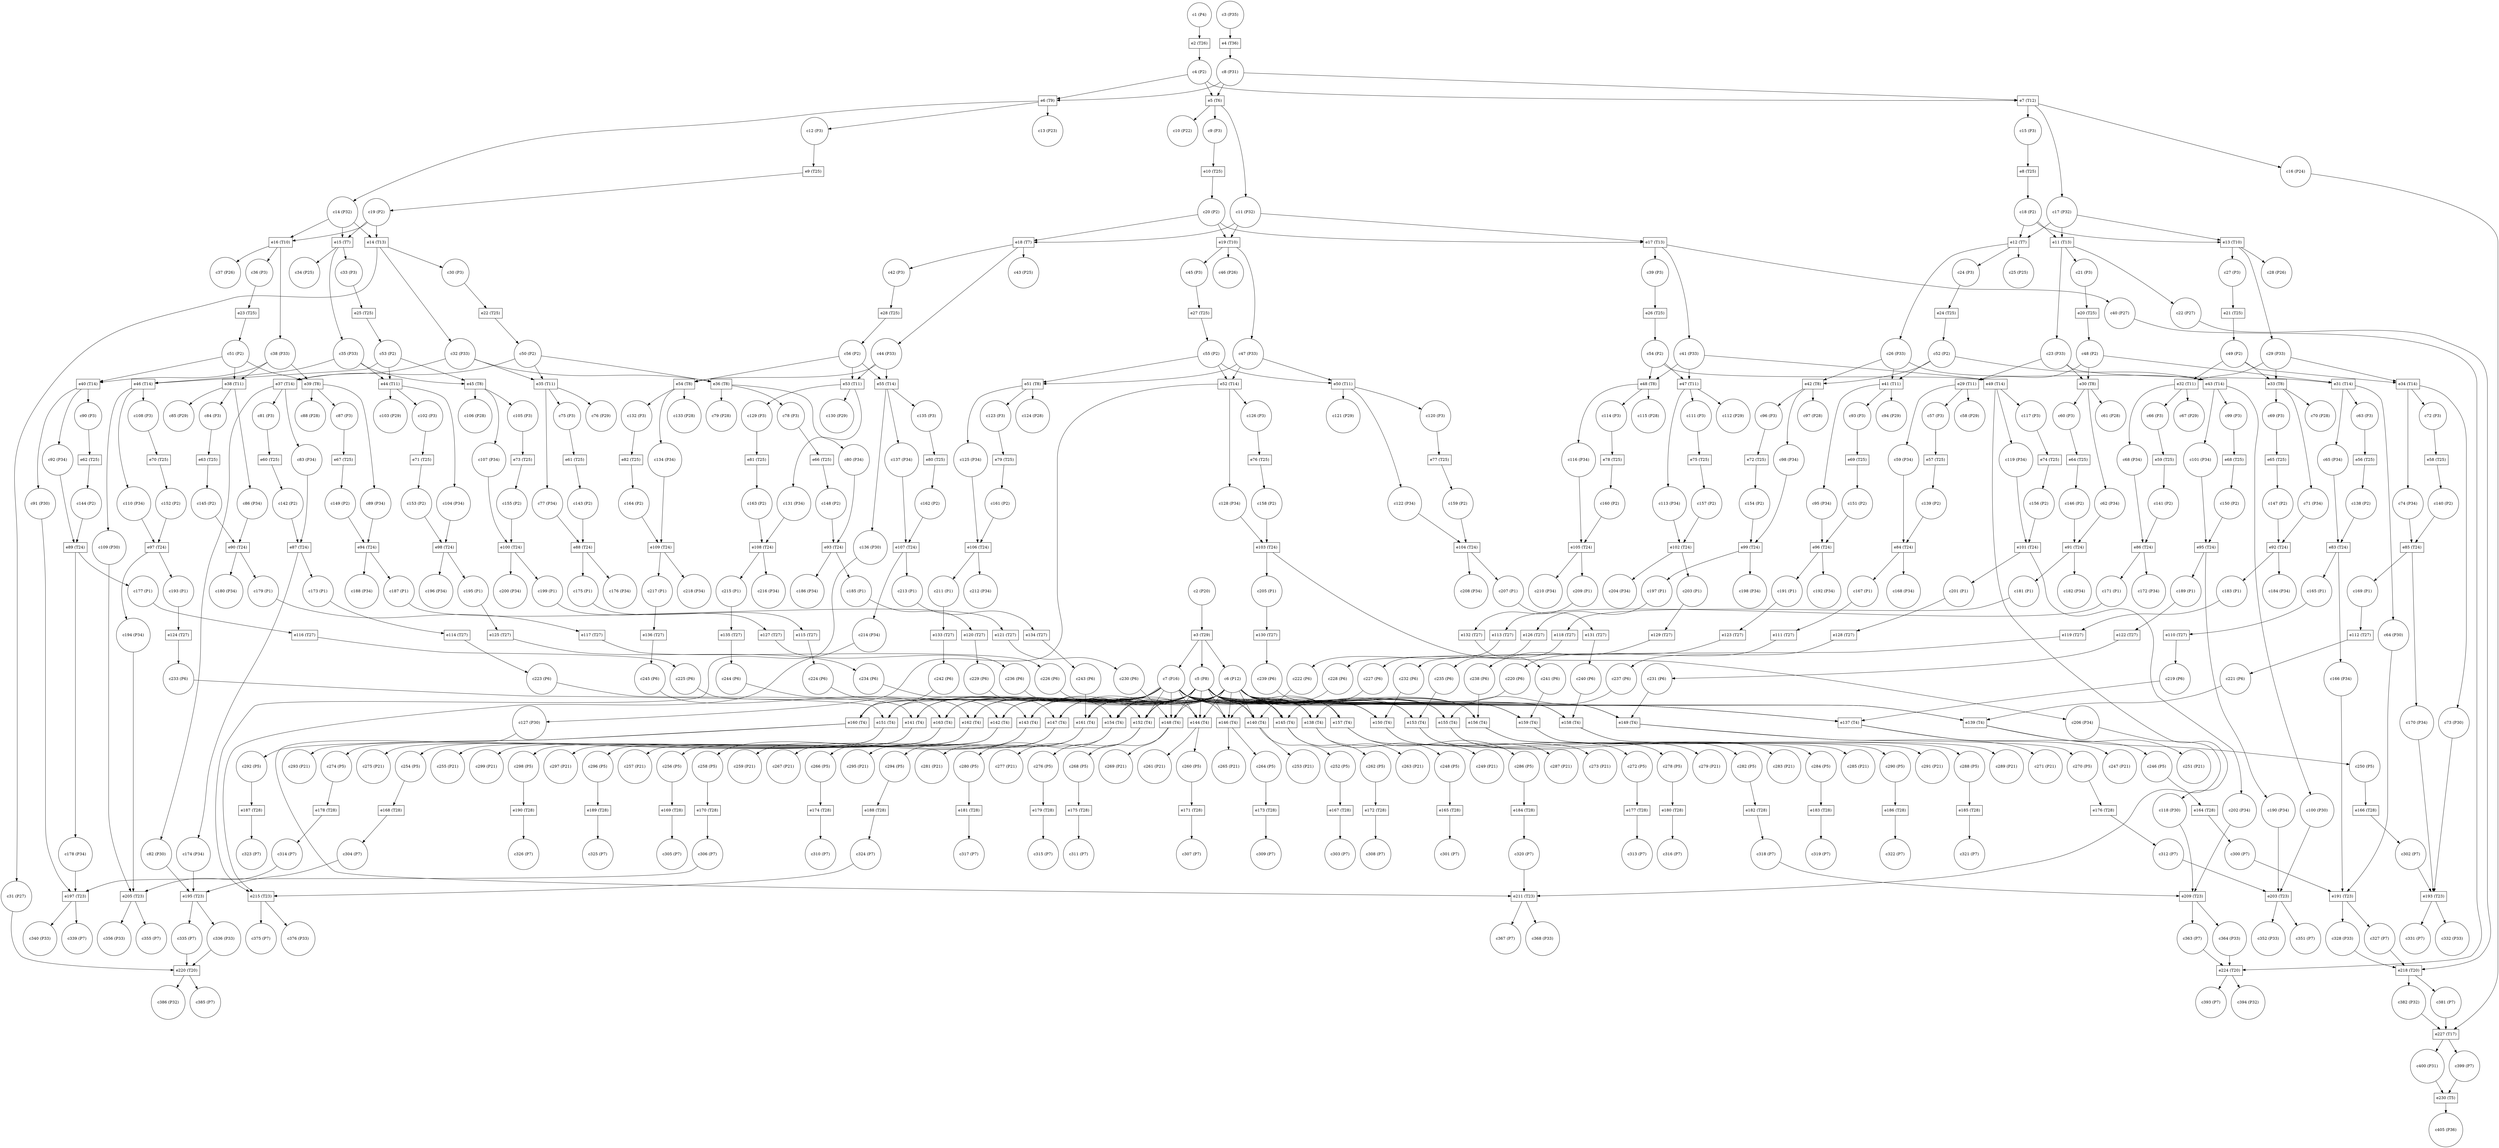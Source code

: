digraph PetriNet {
// Places
p394 [shape=circle label="c394 (P32)"];
p177 [shape=circle label="c177 (P1)"];
p160 [shape=circle label="c160 (P2)"];
p267 [shape=circle label="c267 (P21)"];
p134 [shape=circle label="c134 (P34)"];
p252 [shape=circle label="c252 (P5)"];
p288 [shape=circle label="c288 (P5)"];
p187 [shape=circle label="c187 (P1)"];
p231 [shape=circle label="c231 (P6)"];
p290 [shape=circle label="c290 (P5)"];
p96 [shape=circle label="c96 (P3)"];
p84 [shape=circle label="c84 (P3)"];
p56 [shape=circle label="c56 (P2)"];
p242 [shape=circle label="c242 (P6)"];
p385 [shape=circle label="c385 (P7)"];
p226 [shape=circle label="c226 (P6)"];
p363 [shape=circle label="c363 (P7)"];
p243 [shape=circle label="c243 (P6)"];
p59 [shape=circle label="c59 (P34)"];
p212 [shape=circle label="c212 (P34)"];
p259 [shape=circle label="c259 (P21)"];
p152 [shape=circle label="c152 (P2)"];
p128 [shape=circle label="c128 (P34)"];
p221 [shape=circle label="c221 (P6)"];
p139 [shape=circle label="c139 (P2)"];
p241 [shape=circle label="c241 (P6)"];
p75 [shape=circle label="c75 (P3)"];
p208 [shape=circle label="c208 (P34)"];
p351 [shape=circle label="c351 (P7)"];
p41 [shape=circle label="c41 (P33)"];
p318 [shape=circle label="c318 (P7)"];
p71 [shape=circle label="c71 (P34)"];
p77 [shape=circle label="c77 (P34)"];
p125 [shape=circle label="c125 (P34)"];
p253 [shape=circle label="c253 (P21)"];
p323 [shape=circle label="c323 (P7)"];
p100 [shape=circle label="c100 (P30)"];
p123 [shape=circle label="c123 (P3)"];
p40 [shape=circle label="c40 (P27)"];
p121 [shape=circle label="c121 (P29)"];
p45 [shape=circle label="c45 (P3)"];
p263 [shape=circle label="c263 (P21)"];
p138 [shape=circle label="c138 (P2)"];
p198 [shape=circle label="c198 (P34)"];
p162 [shape=circle label="c162 (P2)"];
p183 [shape=circle label="c183 (P1)"];
p222 [shape=circle label="c222 (P6)"];
p114 [shape=circle label="c114 (P3)"];
p317 [shape=circle label="c317 (P7)"];
p3 [shape=circle label="c3 (P35)"];
p364 [shape=circle label="c364 (P33)"];
p178 [shape=circle label="c178 (P34)"];
p327 [shape=circle label="c327 (P7)"];
p164 [shape=circle label="c164 (P2)"];
p332 [shape=circle label="c332 (P33)"];
p170 [shape=circle label="c170 (P34)"];
p321 [shape=circle label="c321 (P7)"];
p195 [shape=circle label="c195 (P1)"];
p204 [shape=circle label="c204 (P34)"];
p83 [shape=circle label="c83 (P34)"];
p12 [shape=circle label="c12 (P3)"];
p106 [shape=circle label="c106 (P28)"];
p224 [shape=circle label="c224 (P6)"];
p111 [shape=circle label="c111 (P3)"];
p81 [shape=circle label="c81 (P3)"];
p223 [shape=circle label="c223 (P6)"];
p168 [shape=circle label="c168 (P34)"];
p61 [shape=circle label="c61 (P28)"];
p51 [shape=circle label="c51 (P2)"];
p124 [shape=circle label="c124 (P28)"];
p282 [shape=circle label="c282 (P5)"];
p58 [shape=circle label="c58 (P29)"];
p261 [shape=circle label="c261 (P21)"];
p65 [shape=circle label="c65 (P34)"];
p249 [shape=circle label="c249 (P21)"];
p1 [shape=circle label="c1 (P4)"];
p33 [shape=circle label="c33 (P3)"];
p180 [shape=circle label="c180 (P34)"];
p130 [shape=circle label="c130 (P29)"];
p15 [shape=circle label="c15 (P3)"];
p312 [shape=circle label="c312 (P7)"];
p309 [shape=circle label="c309 (P7)"];
p280 [shape=circle label="c280 (P5)"];
p115 [shape=circle label="c115 (P28)"];
p286 [shape=circle label="c286 (P5)"];
p62 [shape=circle label="c62 (P34)"];
p169 [shape=circle label="c169 (P1)"];
p104 [shape=circle label="c104 (P34)"];
p79 [shape=circle label="c79 (P28)"];
p80 [shape=circle label="c80 (P34)"];
p172 [shape=circle label="c172 (P34)"];
p287 [shape=circle label="c287 (P21)"];
p153 [shape=circle label="c153 (P2)"];
p220 [shape=circle label="c220 (P6)"];
p46 [shape=circle label="c46 (P26)"];
p203 [shape=circle label="c203 (P1)"];
p250 [shape=circle label="c250 (P5)"];
p258 [shape=circle label="c258 (P5)"];
p233 [shape=circle label="c233 (P6)"];
p228 [shape=circle label="c228 (P6)"];
p297 [shape=circle label="c297 (P21)"];
p266 [shape=circle label="c266 (P5)"];
p140 [shape=circle label="c140 (P2)"];
p88 [shape=circle label="c88 (P28)"];
p356 [shape=circle label="c356 (P33)"];
p276 [shape=circle label="c276 (P5)"];
p188 [shape=circle label="c188 (P34)"];
p36 [shape=circle label="c36 (P3)"];
p272 [shape=circle label="c272 (P5)"];
p132 [shape=circle label="c132 (P3)"];
p171 [shape=circle label="c171 (P1)"];
p181 [shape=circle label="c181 (P1)"];
p39 [shape=circle label="c39 (P3)"];
p11 [shape=circle label="c11 (P32)"];
p4 [shape=circle label="c4 (P2)"];
p37 [shape=circle label="c37 (P26)"];
p16 [shape=circle label="c16 (P24)"];
p136 [shape=circle label="c136 (P30)"];
p102 [shape=circle label="c102 (P3)"];
p173 [shape=circle label="c173 (P1)"];
p57 [shape=circle label="c57 (P3)"];
p47 [shape=circle label="c47 (P33)"];
p85 [shape=circle label="c85 (P29)"];
p175 [shape=circle label="c175 (P1)"];
p368 [shape=circle label="c368 (P33)"];
p273 [shape=circle label="c273 (P21)"];
p202 [shape=circle label="c202 (P34)"];
p53 [shape=circle label="c53 (P2)"];
p339 [shape=circle label="c339 (P7)"];
p336 [shape=circle label="c336 (P33)"];
p303 [shape=circle label="c303 (P7)"];
p99 [shape=circle label="c99 (P3)"];
p43 [shape=circle label="c43 (P25)"];
p167 [shape=circle label="c167 (P1)"];
p340 [shape=circle label="c340 (P33)"];
p94 [shape=circle label="c94 (P29)"];
p376 [shape=circle label="c376 (P33)"];
p116 [shape=circle label="c116 (P34)"];
p245 [shape=circle label="c245 (P6)"];
p155 [shape=circle label="c155 (P2)"];
p6 [shape=circle label="c6 (P12)"];
p179 [shape=circle label="c179 (P1)"];
p9 [shape=circle label="c9 (P3)"];
p207 [shape=circle label="c207 (P1)"];
p78 [shape=circle label="c78 (P3)"];
p240 [shape=circle label="c240 (P6)"];
p29 [shape=circle label="c29 (P33)"];
p217 [shape=circle label="c217 (P1)"];
p306 [shape=circle label="c306 (P7)"];
p244 [shape=circle label="c244 (P6)"];
p74 [shape=circle label="c74 (P34)"];
p326 [shape=circle label="c326 (P7)"];
p161 [shape=circle label="c161 (P2)"];
p232 [shape=circle label="c232 (P6)"];
p234 [shape=circle label="c234 (P6)"];
p26 [shape=circle label="c26 (P33)"];
p145 [shape=circle label="c145 (P2)"];
p64 [shape=circle label="c64 (P30)"];
p24 [shape=circle label="c24 (P3)"];
p21 [shape=circle label="c21 (P3)"];
p30 [shape=circle label="c30 (P3)"];
p184 [shape=circle label="c184 (P34)"];
p308 [shape=circle label="c308 (P7)"];
p87 [shape=circle label="c87 (P3)"];
p205 [shape=circle label="c205 (P1)"];
p150 [shape=circle label="c150 (P2)"];
p28 [shape=circle label="c28 (P26)"];
p69 [shape=circle label="c69 (P3)"];
p292 [shape=circle label="c292 (P5)"];
p355 [shape=circle label="c355 (P7)"];
p108 [shape=circle label="c108 (P3)"];
p157 [shape=circle label="c157 (P2)"];
p251 [shape=circle label="c251 (P21)"];
p254 [shape=circle label="c254 (P5)"];
p7 [shape=circle label="c7 (P16)"];
p163 [shape=circle label="c163 (P2)"];
p143 [shape=circle label="c143 (P2)"];
p255 [shape=circle label="c255 (P21)"];
p151 [shape=circle label="c151 (P2)"];
p405 [shape=circle label="c405 (P36)"];
p182 [shape=circle label="c182 (P34)"];
p109 [shape=circle label="c109 (P30)"];
p191 [shape=circle label="c191 (P1)"];
p44 [shape=circle label="c44 (P33)"];
p210 [shape=circle label="c210 (P34)"];
p256 [shape=circle label="c256 (P5)"];
p133 [shape=circle label="c133 (P28)"];
p201 [shape=circle label="c201 (P1)"];
p8 [shape=circle label="c8 (P31)"];
p305 [shape=circle label="c305 (P7)"];
p90 [shape=circle label="c90 (P3)"];
p268 [shape=circle label="c268 (P5)"];
p72 [shape=circle label="c72 (P3)"];
p17 [shape=circle label="c17 (P32)"];
p112 [shape=circle label="c112 (P29)"];
p262 [shape=circle label="c262 (P5)"];
p271 [shape=circle label="c271 (P21)"];
p352 [shape=circle label="c352 (P33)"];
p264 [shape=circle label="c264 (P5)"];
p185 [shape=circle label="c185 (P1)"];
p229 [shape=circle label="c229 (P6)"];
p257 [shape=circle label="c257 (P21)"];
p118 [shape=circle label="c118 (P30)"];
p295 [shape=circle label="c295 (P21)"];
p105 [shape=circle label="c105 (P3)"];
p166 [shape=circle label="c166 (P34)"];
p283 [shape=circle label="c283 (P21)"];
p213 [shape=circle label="c213 (P1)"];
p19 [shape=circle label="c19 (P2)"];
p137 [shape=circle label="c137 (P34)"];
p236 [shape=circle label="c236 (P6)"];
p239 [shape=circle label="c239 (P6)"];
p200 [shape=circle label="c200 (P34)"];
p300 [shape=circle label="c300 (P7)"];
p260 [shape=circle label="c260 (P5)"];
p34 [shape=circle label="c34 (P25)"];
p32 [shape=circle label="c32 (P33)"];
p70 [shape=circle label="c70 (P28)"];
p14 [shape=circle label="c14 (P32)"];
p141 [shape=circle label="c141 (P2)"];
p25 [shape=circle label="c25 (P25)"];
p238 [shape=circle label="c238 (P6)"];
p48 [shape=circle label="c48 (P2)"];
p31 [shape=circle label="c31 (P27)"];
p76 [shape=circle label="c76 (P29)"];
p299 [shape=circle label="c299 (P21)"];
p314 [shape=circle label="c314 (P7)"];
p10 [shape=circle label="c10 (P22)"];
p119 [shape=circle label="c119 (P34)"];
p279 [shape=circle label="c279 (P21)"];
p322 [shape=circle label="c322 (P7)"];
p131 [shape=circle label="c131 (P34)"];
p159 [shape=circle label="c159 (P2)"];
p148 [shape=circle label="c148 (P2)"];
p174 [shape=circle label="c174 (P34)"];
p190 [shape=circle label="c190 (P34)"];
p107 [shape=circle label="c107 (P34)"];
p284 [shape=circle label="c284 (P5)"];
p194 [shape=circle label="c194 (P34)"];
p103 [shape=circle label="c103 (P29)"];
p294 [shape=circle label="c294 (P5)"];
p289 [shape=circle label="c289 (P21)"];
p400 [shape=circle label="c400 (P31)"];
p227 [shape=circle label="c227 (P6)"];
p219 [shape=circle label="c219 (P6)"];
p110 [shape=circle label="c110 (P34)"];
p277 [shape=circle label="c277 (P21)"];
p298 [shape=circle label="c298 (P5)"];
p126 [shape=circle label="c126 (P3)"];
p319 [shape=circle label="c319 (P7)"];
p49 [shape=circle label="c49 (P2)"];
p86 [shape=circle label="c86 (P34)"];
p89 [shape=circle label="c89 (P34)"];
p147 [shape=circle label="c147 (P2)"];
p247 [shape=circle label="c247 (P21)"];
p331 [shape=circle label="c331 (P7)"];
p156 [shape=circle label="c156 (P2)"];
p144 [shape=circle label="c144 (P2)"];
p63 [shape=circle label="c63 (P3)"];
p211 [shape=circle label="c211 (P1)"];
p325 [shape=circle label="c325 (P7)"];
p206 [shape=circle label="c206 (P34)"];
p197 [shape=circle label="c197 (P1)"];
p285 [shape=circle label="c285 (P21)"];
p199 [shape=circle label="c199 (P1)"];
p55 [shape=circle label="c55 (P2)"];
p196 [shape=circle label="c196 (P34)"];
p50 [shape=circle label="c50 (P2)"];
p381 [shape=circle label="c381 (P7)"];
p316 [shape=circle label="c316 (P7)"];
p230 [shape=circle label="c230 (P6)"];
p209 [shape=circle label="c209 (P1)"];
p189 [shape=circle label="c189 (P1)"];
p399 [shape=circle label="c399 (P7)"];
p386 [shape=circle label="c386 (P32)"];
p35 [shape=circle label="c35 (P33)"];
p375 [shape=circle label="c375 (P7)"];
p54 [shape=circle label="c54 (P2)"];
p275 [shape=circle label="c275 (P21)"];
p149 [shape=circle label="c149 (P2)"];
p269 [shape=circle label="c269 (P21)"];
p335 [shape=circle label="c335 (P7)"];
p237 [shape=circle label="c237 (P6)"];
p382 [shape=circle label="c382 (P32)"];
p117 [shape=circle label="c117 (P3)"];
p5 [shape=circle label="c5 (P8)"];
p67 [shape=circle label="c67 (P29)"];
p2 [shape=circle label="c2 (P20)"];
p310 [shape=circle label="c310 (P7)"];
p113 [shape=circle label="c113 (P34)"];
p142 [shape=circle label="c142 (P2)"];
p129 [shape=circle label="c129 (P3)"];
p135 [shape=circle label="c135 (P3)"];
p235 [shape=circle label="c235 (P6)"];
p101 [shape=circle label="c101 (P34)"];
p20 [shape=circle label="c20 (P2)"];
p296 [shape=circle label="c296 (P5)"];
p66 [shape=circle label="c66 (P3)"];
p214 [shape=circle label="c214 (P34)"];
p60 [shape=circle label="c60 (P3)"];
p311 [shape=circle label="c311 (P7)"];
p42 [shape=circle label="c42 (P3)"];
p304 [shape=circle label="c304 (P7)"];
p274 [shape=circle label="c274 (P5)"];
p216 [shape=circle label="c216 (P34)"];
p278 [shape=circle label="c278 (P5)"];
p270 [shape=circle label="c270 (P5)"];
p68 [shape=circle label="c68 (P34)"];
p52 [shape=circle label="c52 (P2)"];
p246 [shape=circle label="c246 (P5)"];
p215 [shape=circle label="c215 (P1)"];
p193 [shape=circle label="c193 (P1)"];
p301 [shape=circle label="c301 (P7)"];
p95 [shape=circle label="c95 (P34)"];
p146 [shape=circle label="c146 (P2)"];
p218 [shape=circle label="c218 (P34)"];
p324 [shape=circle label="c324 (P7)"];
p291 [shape=circle label="c291 (P21)"];
p225 [shape=circle label="c225 (P6)"];
p93 [shape=circle label="c93 (P3)"];
p13 [shape=circle label="c13 (P23)"];
p313 [shape=circle label="c313 (P7)"];
p320 [shape=circle label="c320 (P7)"];
p186 [shape=circle label="c186 (P34)"];
p22 [shape=circle label="c22 (P27)"];
p122 [shape=circle label="c122 (P34)"];
p176 [shape=circle label="c176 (P34)"];
p165 [shape=circle label="c165 (P1)"];
p127 [shape=circle label="c127 (P30)"];
p38 [shape=circle label="c38 (P33)"];
p248 [shape=circle label="c248 (P5)"];
p307 [shape=circle label="c307 (P7)"];
p73 [shape=circle label="c73 (P30)"];
p393 [shape=circle label="c393 (P7)"];
p293 [shape=circle label="c293 (P21)"];
p302 [shape=circle label="c302 (P7)"];
p92 [shape=circle label="c92 (P34)"];
p98 [shape=circle label="c98 (P34)"];
p328 [shape=circle label="c328 (P33)"];
p281 [shape=circle label="c281 (P21)"];
p315 [shape=circle label="c315 (P7)"];
p158 [shape=circle label="c158 (P2)"];
p27 [shape=circle label="c27 (P3)"];
p18 [shape=circle label="c18 (P2)"];
p265 [shape=circle label="c265 (P21)"];
p91 [shape=circle label="c91 (P30)"];
p120 [shape=circle label="c120 (P3)"];
p192 [shape=circle label="c192 (P34)"];
p23 [shape=circle label="c23 (P33)"];
p154 [shape=circle label="c154 (P2)"];
p82 [shape=circle label="c82 (P30)"];
p97 [shape=circle label="c97 (P28)"];
p367 [shape=circle label="c367 (P7)"];
// Transitions
t9 [shape=box label="e9 (T25)"];
t2 [shape=box label="e2 (T26)"];
t120 [shape=box label="e120 (T27)"];
t80 [shape=box label="e80 (T25)"];
t53 [shape=box label="e53 (T11)"];
t135 [shape=box label="e135 (T27)"];
t102 [shape=box label="e102 (T24)"];
t209 [shape=box label="e209 (T23)"];
t147 [shape=box label="e147 (T4)"];
t143 [shape=box label="e143 (T4)"];
t73 [shape=box label="e73 (T25)"];
t122 [shape=box label="e122 (T27)"];
t38 [shape=box label="e38 (T11)"];
t67 [shape=box label="e67 (T25)"];
t161 [shape=box label="e161 (T4)"];
t179 [shape=box label="e179 (T28)"];
t16 [shape=box label="e16 (T10)"];
t11 [shape=box label="e11 (T13)"];
t28 [shape=box label="e28 (T25)"];
t22 [shape=box label="e22 (T25)"];
t91 [shape=box label="e91 (T24)"];
t142 [shape=box label="e142 (T4)"];
t203 [shape=box label="e203 (T23)"];
t103 [shape=box label="e103 (T24)"];
t141 [shape=box label="e141 (T4)"];
t191 [shape=box label="e191 (T23)"];
t5 [shape=box label="e5 (T6)"];
t100 [shape=box label="e100 (T24)"];
t230 [shape=box label="e230 (T5)"];
t218 [shape=box label="e218 (T20)"];
t105 [shape=box label="e105 (T24)"];
t25 [shape=box label="e25 (T25)"];
t24 [shape=box label="e24 (T25)"];
t87 [shape=box label="e87 (T24)"];
t168 [shape=box label="e168 (T28)"];
t148 [shape=box label="e148 (T4)"];
t106 [shape=box label="e106 (T24)"];
t205 [shape=box label="e205 (T23)"];
t162 [shape=box label="e162 (T4)"];
t123 [shape=box label="e123 (T27)"];
t78 [shape=box label="e78 (T25)"];
t72 [shape=box label="e72 (T25)"];
t95 [shape=box label="e95 (T24)"];
t155 [shape=box label="e155 (T4)"];
t118 [shape=box label="e118 (T27)"];
t174 [shape=box label="e174 (T28)"];
t3 [shape=box label="e3 (T29)"];
t83 [shape=box label="e83 (T24)"];
t119 [shape=box label="e119 (T27)"];
t181 [shape=box label="e181 (T28)"];
t79 [shape=box label="e79 (T25)"];
t70 [shape=box label="e70 (T25)"];
t20 [shape=box label="e20 (T25)"];
t101 [shape=box label="e101 (T24)"];
t74 [shape=box label="e74 (T25)"];
t23 [shape=box label="e23 (T25)"];
t84 [shape=box label="e84 (T24)"];
t215 [shape=box label="e215 (T23)"];
t171 [shape=box label="e171 (T28)"];
t4 [shape=box label="e4 (T36)"];
t220 [shape=box label="e220 (T20)"];
t117 [shape=box label="e117 (T27)"];
t77 [shape=box label="e77 (T25)"];
t49 [shape=box label="e49 (T14)"];
t54 [shape=box label="e54 (T8)"];
t44 [shape=box label="e44 (T11)"];
t33 [shape=box label="e33 (T8)"];
t81 [shape=box label="e81 (T25)"];
t10 [shape=box label="e10 (T25)"];
t227 [shape=box label="e227 (T17)"];
t134 [shape=box label="e134 (T27)"];
t166 [shape=box label="e166 (T28)"];
t153 [shape=box label="e153 (T4)"];
t197 [shape=box label="e197 (T23)"];
t19 [shape=box label="e19 (T10)"];
t110 [shape=box label="e110 (T27)"];
t76 [shape=box label="e76 (T25)"];
t63 [shape=box label="e63 (T25)"];
t158 [shape=box label="e158 (T4)"];
t98 [shape=box label="e98 (T24)"];
t170 [shape=box label="e170 (T28)"];
t164 [shape=box label="e164 (T28)"];
t61 [shape=box label="e61 (T25)"];
t47 [shape=box label="e47 (T11)"];
t62 [shape=box label="e62 (T25)"];
t115 [shape=box label="e115 (T27)"];
t50 [shape=box label="e50 (T11)"];
t185 [shape=box label="e185 (T28)"];
t65 [shape=box label="e65 (T25)"];
t39 [shape=box label="e39 (T8)"];
t159 [shape=box label="e159 (T4)"];
t145 [shape=box label="e145 (T4)"];
t71 [shape=box label="e71 (T25)"];
t127 [shape=box label="e127 (T27)"];
t40 [shape=box label="e40 (T14)"];
t55 [shape=box label="e55 (T14)"];
t42 [shape=box label="e42 (T8)"];
t165 [shape=box label="e165 (T28)"];
t177 [shape=box label="e177 (T28)"];
t126 [shape=box label="e126 (T27)"];
t178 [shape=box label="e178 (T28)"];
t125 [shape=box label="e125 (T27)"];
t131 [shape=box label="e131 (T27)"];
t29 [shape=box label="e29 (T11)"];
t114 [shape=box label="e114 (T27)"];
t188 [shape=box label="e188 (T28)"];
t163 [shape=box label="e163 (T4)"];
t180 [shape=box label="e180 (T28)"];
t41 [shape=box label="e41 (T11)"];
t97 [shape=box label="e97 (T24)"];
t89 [shape=box label="e89 (T24)"];
t130 [shape=box label="e130 (T27)"];
t150 [shape=box label="e150 (T4)"];
t108 [shape=box label="e108 (T24)"];
t18 [shape=box label="e18 (T7)"];
t156 [shape=box label="e156 (T4)"];
t37 [shape=box label="e37 (T14)"];
t21 [shape=box label="e21 (T25)"];
t85 [shape=box label="e85 (T24)"];
t129 [shape=box label="e129 (T27)"];
t43 [shape=box label="e43 (T14)"];
t6 [shape=box label="e6 (T9)"];
t146 [shape=box label="e146 (T4)"];
t60 [shape=box label="e60 (T25)"];
t26 [shape=box label="e26 (T25)"];
t137 [shape=box label="e137 (T4)"];
t172 [shape=box label="e172 (T28)"];
t45 [shape=box label="e45 (T8)"];
t27 [shape=box label="e27 (T25)"];
t167 [shape=box label="e167 (T28)"];
t93 [shape=box label="e93 (T24)"];
t152 [shape=box label="e152 (T4)"];
t173 [shape=box label="e173 (T28)"];
t32 [shape=box label="e32 (T11)"];
t30 [shape=box label="e30 (T8)"];
t8 [shape=box label="e8 (T25)"];
t88 [shape=box label="e88 (T24)"];
t133 [shape=box label="e133 (T27)"];
t190 [shape=box label="e190 (T28)"];
t17 [shape=box label="e17 (T13)"];
t136 [shape=box label="e136 (T27)"];
t51 [shape=box label="e51 (T8)"];
t52 [shape=box label="e52 (T14)"];
t46 [shape=box label="e46 (T14)"];
t112 [shape=box label="e112 (T27)"];
t111 [shape=box label="e111 (T27)"];
t189 [shape=box label="e189 (T28)"];
t224 [shape=box label="e224 (T20)"];
t116 [shape=box label="e116 (T27)"];
t75 [shape=box label="e75 (T25)"];
t90 [shape=box label="e90 (T24)"];
t13 [shape=box label="e13 (T10)"];
t56 [shape=box label="e56 (T25)"];
t124 [shape=box label="e124 (T27)"];
t12 [shape=box label="e12 (T7)"];
t138 [shape=box label="e138 (T4)"];
t182 [shape=box label="e182 (T28)"];
t48 [shape=box label="e48 (T8)"];
t149 [shape=box label="e149 (T4)"];
t109 [shape=box label="e109 (T24)"];
t113 [shape=box label="e113 (T27)"];
t187 [shape=box label="e187 (T28)"];
t195 [shape=box label="e195 (T23)"];
t139 [shape=box label="e139 (T4)"];
t68 [shape=box label="e68 (T25)"];
t107 [shape=box label="e107 (T24)"];
t96 [shape=box label="e96 (T24)"];
t157 [shape=box label="e157 (T4)"];
t14 [shape=box label="e14 (T13)"];
t57 [shape=box label="e57 (T25)"];
t154 [shape=box label="e154 (T4)"];
t69 [shape=box label="e69 (T25)"];
t151 [shape=box label="e151 (T4)"];
t169 [shape=box label="e169 (T28)"];
t31 [shape=box label="e31 (T14)"];
t7 [shape=box label="e7 (T12)"];
t144 [shape=box label="e144 (T4)"];
t35 [shape=box label="e35 (T11)"];
t82 [shape=box label="e82 (T25)"];
t66 [shape=box label="e66 (T25)"];
t86 [shape=box label="e86 (T24)"];
t92 [shape=box label="e92 (T24)"];
t59 [shape=box label="e59 (T25)"];
t186 [shape=box label="e186 (T28)"];
t128 [shape=box label="e128 (T27)"];
t184 [shape=box label="e184 (T28)"];
t58 [shape=box label="e58 (T25)"];
t160 [shape=box label="e160 (T4)"];
t193 [shape=box label="e193 (T23)"];
t36 [shape=box label="e36 (T8)"];
t64 [shape=box label="e64 (T25)"];
t211 [shape=box label="e211 (T23)"];
t176 [shape=box label="e176 (T28)"];
t94 [shape=box label="e94 (T24)"];
t15 [shape=box label="e15 (T7)"];
t132 [shape=box label="e132 (T27)"];
t104 [shape=box label="e104 (T24)"];
t140 [shape=box label="e140 (T4)"];
t99 [shape=box label="e99 (T24)"];
t121 [shape=box label="e121 (T27)"];
t175 [shape=box label="e175 (T28)"];
t34 [shape=box label="e34 (T14)"];
t183 [shape=box label="e183 (T28)"];
// Edges
p177 -> t116;
p160 -> t105;
p134 -> t109;
p252 -> t167;
p288 -> t185;
p187 -> t121;
p231 -> t149;
p290 -> t186;
p96 -> t72;
p84 -> t63;
p56 -> t55;
p56 -> t53;
p56 -> t54;
p242 -> t160;
p226 -> t144;
p363 -> t224;
p243 -> t161;
p59 -> t84;
p152 -> t97;
p128 -> t103;
p221 -> t139;
p139 -> t84;
p241 -> t159;
p75 -> t61;
p41 -> t49;
p41 -> t47;
p41 -> t48;
p318 -> t209;
p71 -> t92;
p77 -> t88;
p125 -> t106;
p100 -> t203;
p123 -> t79;
p40 -> t224;
p45 -> t27;
p138 -> t83;
p162 -> t107;
p183 -> t119;
p222 -> t140;
p114 -> t78;
p3 -> t4;
p364 -> t224;
p178 -> t197;
p327 -> t218;
p164 -> t109;
p170 -> t193;
p195 -> t125;
p83 -> t87;
p12 -> t9;
p224 -> t142;
p111 -> t75;
p81 -> t60;
p223 -> t141;
p51 -> t40;
p51 -> t38;
p51 -> t39;
p282 -> t182;
p65 -> t83;
p1 -> t2;
p33 -> t25;
p15 -> t8;
p312 -> t203;
p280 -> t181;
p286 -> t184;
p62 -> t91;
p169 -> t112;
p104 -> t98;
p80 -> t93;
p153 -> t98;
p220 -> t138;
p203 -> t129;
p250 -> t166;
p258 -> t170;
p233 -> t151;
p228 -> t146;
p266 -> t174;
p140 -> t85;
p276 -> t179;
p36 -> t23;
p272 -> t177;
p132 -> t82;
p171 -> t113;
p181 -> t118;
p39 -> t26;
p11 -> t17;
p11 -> t19;
p11 -> t18;
p4 -> t7;
p4 -> t6;
p4 -> t5;
p16 -> t227;
p136 -> t215;
p102 -> t71;
p173 -> t114;
p57 -> t57;
p47 -> t52;
p47 -> t50;
p47 -> t51;
p175 -> t115;
p202 -> t209;
p53 -> t46;
p53 -> t44;
p53 -> t45;
p336 -> t220;
p99 -> t68;
p167 -> t111;
p116 -> t105;
p245 -> t163;
p155 -> t100;
p6 -> t147;
p6 -> t143;
p6 -> t161;
p6 -> t142;
p6 -> t141;
p6 -> t148;
p6 -> t162;
p6 -> t155;
p6 -> t153;
p6 -> t158;
p6 -> t159;
p6 -> t145;
p6 -> t163;
p6 -> t150;
p6 -> t156;
p6 -> t146;
p6 -> t137;
p6 -> t152;
p6 -> t138;
p6 -> t149;
p6 -> t139;
p6 -> t157;
p6 -> t154;
p6 -> t151;
p6 -> t144;
p6 -> t160;
p6 -> t140;
p179 -> t117;
p9 -> t10;
p207 -> t131;
p78 -> t66;
p240 -> t158;
p29 -> t34;
p29 -> t32;
p29 -> t33;
p217 -> t136;
p306 -> t197;
p244 -> t162;
p74 -> t85;
p161 -> t106;
p232 -> t150;
p234 -> t152;
p26 -> t43;
p26 -> t41;
p26 -> t42;
p145 -> t90;
p64 -> t191;
p24 -> t24;
p21 -> t20;
p30 -> t22;
p87 -> t67;
p205 -> t130;
p150 -> t95;
p69 -> t65;
p292 -> t187;
p108 -> t70;
p157 -> t102;
p254 -> t168;
p7 -> t147;
p7 -> t143;
p7 -> t161;
p7 -> t142;
p7 -> t141;
p7 -> t148;
p7 -> t162;
p7 -> t155;
p7 -> t153;
p7 -> t158;
p7 -> t159;
p7 -> t145;
p7 -> t163;
p7 -> t150;
p7 -> t156;
p7 -> t146;
p7 -> t137;
p7 -> t152;
p7 -> t138;
p7 -> t149;
p7 -> t139;
p7 -> t157;
p7 -> t154;
p7 -> t151;
p7 -> t144;
p7 -> t160;
p7 -> t140;
p163 -> t108;
p143 -> t88;
p151 -> t96;
p109 -> t205;
p191 -> t123;
p44 -> t55;
p44 -> t53;
p44 -> t54;
p256 -> t169;
p201 -> t128;
p8 -> t7;
p8 -> t6;
p8 -> t5;
p90 -> t62;
p268 -> t175;
p72 -> t58;
p17 -> t11;
p17 -> t13;
p17 -> t12;
p262 -> t172;
p264 -> t173;
p185 -> t120;
p229 -> t147;
p118 -> t209;
p105 -> t73;
p166 -> t191;
p213 -> t134;
p19 -> t14;
p19 -> t16;
p19 -> t15;
p137 -> t107;
p236 -> t154;
p239 -> t157;
p300 -> t191;
p260 -> t171;
p32 -> t37;
p32 -> t35;
p32 -> t36;
p14 -> t14;
p14 -> t16;
p14 -> t15;
p141 -> t86;
p238 -> t156;
p48 -> t31;
p48 -> t29;
p48 -> t30;
p31 -> t220;
p314 -> t205;
p119 -> t101;
p131 -> t108;
p159 -> t104;
p148 -> t93;
p174 -> t195;
p190 -> t203;
p107 -> t100;
p284 -> t183;
p194 -> t205;
p294 -> t188;
p400 -> t230;
p227 -> t145;
p219 -> t137;
p110 -> t97;
p298 -> t190;
p126 -> t76;
p49 -> t34;
p49 -> t32;
p49 -> t33;
p86 -> t90;
p89 -> t94;
p147 -> t92;
p156 -> t101;
p144 -> t89;
p63 -> t56;
p211 -> t133;
p206 -> t211;
p197 -> t126;
p199 -> t127;
p55 -> t52;
p55 -> t50;
p55 -> t51;
p50 -> t37;
p50 -> t35;
p50 -> t36;
p381 -> t227;
p230 -> t148;
p209 -> t132;
p189 -> t122;
p399 -> t230;
p35 -> t46;
p35 -> t44;
p35 -> t45;
p54 -> t49;
p54 -> t47;
p54 -> t48;
p149 -> t94;
p335 -> t220;
p237 -> t155;
p382 -> t227;
p117 -> t74;
p5 -> t147;
p5 -> t143;
p5 -> t161;
p5 -> t142;
p5 -> t141;
p5 -> t148;
p5 -> t162;
p5 -> t155;
p5 -> t153;
p5 -> t158;
p5 -> t159;
p5 -> t145;
p5 -> t163;
p5 -> t150;
p5 -> t156;
p5 -> t146;
p5 -> t137;
p5 -> t152;
p5 -> t138;
p5 -> t149;
p5 -> t139;
p5 -> t157;
p5 -> t154;
p5 -> t151;
p5 -> t144;
p5 -> t160;
p5 -> t140;
p2 -> t3;
p113 -> t102;
p142 -> t87;
p129 -> t81;
p135 -> t80;
p235 -> t153;
p101 -> t95;
p20 -> t17;
p20 -> t19;
p20 -> t18;
p296 -> t189;
p66 -> t59;
p214 -> t215;
p60 -> t64;
p42 -> t28;
p304 -> t195;
p274 -> t178;
p278 -> t180;
p270 -> t176;
p68 -> t86;
p52 -> t43;
p52 -> t41;
p52 -> t42;
p246 -> t164;
p215 -> t135;
p193 -> t124;
p95 -> t96;
p146 -> t91;
p324 -> t215;
p225 -> t143;
p93 -> t69;
p320 -> t211;
p22 -> t218;
p122 -> t104;
p165 -> t110;
p127 -> t211;
p38 -> t40;
p38 -> t38;
p38 -> t39;
p248 -> t165;
p73 -> t193;
p302 -> t193;
p92 -> t89;
p98 -> t99;
p328 -> t218;
p158 -> t103;
p27 -> t21;
p18 -> t11;
p18 -> t13;
p18 -> t12;
p91 -> t197;
p120 -> t77;
p23 -> t31;
p23 -> t29;
p23 -> t30;
p154 -> t99;
p82 -> t195;
t9 -> p19;
t2 -> p4;
t120 -> p229;
t80 -> p162;
t53 -> p129;
t53 -> p130;
t53 -> p131;
t135 -> p244;
t102 -> p203;
t102 -> p204;
t209 -> p363;
t209 -> p364;
t147 -> p266;
t147 -> p267;
t143 -> p258;
t143 -> p259;
t73 -> p155;
t122 -> p231;
t38 -> p84;
t38 -> p85;
t38 -> p86;
t67 -> p149;
t161 -> p294;
t161 -> p295;
t179 -> p315;
t16 -> p36;
t16 -> p37;
t16 -> p38;
t11 -> p21;
t11 -> p22;
t11 -> p23;
t28 -> p56;
t22 -> p50;
t91 -> p181;
t91 -> p182;
t142 -> p256;
t142 -> p257;
t203 -> p351;
t203 -> p352;
t103 -> p205;
t103 -> p206;
t141 -> p254;
t141 -> p255;
t191 -> p327;
t191 -> p328;
t5 -> p9;
t5 -> p10;
t5 -> p11;
t100 -> p199;
t100 -> p200;
t230 -> p405;
t218 -> p381;
t218 -> p382;
t105 -> p209;
t105 -> p210;
t25 -> p53;
t24 -> p52;
t87 -> p173;
t87 -> p174;
t168 -> p304;
t148 -> p268;
t148 -> p269;
t106 -> p211;
t106 -> p212;
t205 -> p355;
t205 -> p356;
t162 -> p296;
t162 -> p297;
t123 -> p232;
t78 -> p160;
t72 -> p154;
t95 -> p189;
t95 -> p190;
t155 -> p282;
t155 -> p283;
t118 -> p227;
t174 -> p310;
t3 -> p5;
t3 -> p6;
t3 -> p7;
t83 -> p165;
t83 -> p166;
t119 -> p228;
t181 -> p317;
t79 -> p161;
t70 -> p152;
t20 -> p48;
t101 -> p201;
t101 -> p202;
t74 -> p156;
t23 -> p51;
t84 -> p167;
t84 -> p168;
t215 -> p375;
t215 -> p376;
t171 -> p307;
t4 -> p8;
t220 -> p385;
t220 -> p386;
t117 -> p226;
t77 -> p159;
t49 -> p117;
t49 -> p118;
t49 -> p119;
t54 -> p132;
t54 -> p133;
t54 -> p134;
t44 -> p102;
t44 -> p103;
t44 -> p104;
t33 -> p69;
t33 -> p70;
t33 -> p71;
t81 -> p163;
t10 -> p20;
t227 -> p399;
t227 -> p400;
t134 -> p243;
t166 -> p302;
t153 -> p278;
t153 -> p279;
t197 -> p339;
t197 -> p340;
t19 -> p45;
t19 -> p46;
t19 -> p47;
t110 -> p219;
t76 -> p158;
t63 -> p145;
t158 -> p288;
t158 -> p289;
t98 -> p195;
t98 -> p196;
t170 -> p306;
t164 -> p300;
t61 -> p143;
t47 -> p111;
t47 -> p112;
t47 -> p113;
t62 -> p144;
t115 -> p224;
t50 -> p120;
t50 -> p121;
t50 -> p122;
t185 -> p321;
t65 -> p147;
t39 -> p87;
t39 -> p88;
t39 -> p89;
t159 -> p290;
t159 -> p291;
t145 -> p262;
t145 -> p263;
t71 -> p153;
t127 -> p236;
t40 -> p90;
t40 -> p91;
t40 -> p92;
t55 -> p135;
t55 -> p136;
t55 -> p137;
t42 -> p96;
t42 -> p97;
t42 -> p98;
t165 -> p301;
t177 -> p313;
t126 -> p235;
t178 -> p314;
t125 -> p234;
t131 -> p240;
t29 -> p57;
t29 -> p58;
t29 -> p59;
t114 -> p223;
t188 -> p324;
t163 -> p298;
t163 -> p299;
t180 -> p316;
t41 -> p93;
t41 -> p94;
t41 -> p95;
t97 -> p193;
t97 -> p194;
t89 -> p177;
t89 -> p178;
t130 -> p239;
t150 -> p272;
t150 -> p273;
t108 -> p215;
t108 -> p216;
t18 -> p42;
t18 -> p43;
t18 -> p44;
t156 -> p284;
t156 -> p285;
t37 -> p81;
t37 -> p82;
t37 -> p83;
t21 -> p49;
t85 -> p169;
t85 -> p170;
t129 -> p238;
t43 -> p99;
t43 -> p100;
t43 -> p101;
t6 -> p12;
t6 -> p13;
t6 -> p14;
t146 -> p264;
t146 -> p265;
t60 -> p142;
t26 -> p54;
t137 -> p246;
t137 -> p247;
t172 -> p308;
t45 -> p105;
t45 -> p106;
t45 -> p107;
t27 -> p55;
t167 -> p303;
t93 -> p185;
t93 -> p186;
t152 -> p276;
t152 -> p277;
t173 -> p309;
t32 -> p66;
t32 -> p67;
t32 -> p68;
t30 -> p60;
t30 -> p61;
t30 -> p62;
t8 -> p18;
t88 -> p175;
t88 -> p176;
t133 -> p242;
t190 -> p326;
t17 -> p39;
t17 -> p40;
t17 -> p41;
t136 -> p245;
t51 -> p123;
t51 -> p124;
t51 -> p125;
t52 -> p126;
t52 -> p127;
t52 -> p128;
t46 -> p108;
t46 -> p109;
t46 -> p110;
t112 -> p221;
t111 -> p220;
t189 -> p325;
t224 -> p393;
t224 -> p394;
t116 -> p225;
t75 -> p157;
t90 -> p179;
t90 -> p180;
t13 -> p27;
t13 -> p28;
t13 -> p29;
t56 -> p138;
t124 -> p233;
t12 -> p24;
t12 -> p25;
t12 -> p26;
t138 -> p248;
t138 -> p249;
t182 -> p318;
t48 -> p114;
t48 -> p115;
t48 -> p116;
t149 -> p270;
t149 -> p271;
t109 -> p217;
t109 -> p218;
t113 -> p222;
t187 -> p323;
t195 -> p335;
t195 -> p336;
t139 -> p250;
t139 -> p251;
t68 -> p150;
t107 -> p213;
t107 -> p214;
t96 -> p191;
t96 -> p192;
t157 -> p286;
t157 -> p287;
t14 -> p30;
t14 -> p31;
t14 -> p32;
t57 -> p139;
t154 -> p280;
t154 -> p281;
t69 -> p151;
t151 -> p274;
t151 -> p275;
t169 -> p305;
t31 -> p63;
t31 -> p64;
t31 -> p65;
t7 -> p15;
t7 -> p16;
t7 -> p17;
t144 -> p260;
t144 -> p261;
t35 -> p75;
t35 -> p76;
t35 -> p77;
t82 -> p164;
t66 -> p148;
t86 -> p171;
t86 -> p172;
t92 -> p183;
t92 -> p184;
t59 -> p141;
t186 -> p322;
t128 -> p237;
t184 -> p320;
t58 -> p140;
t160 -> p292;
t160 -> p293;
t193 -> p331;
t193 -> p332;
t36 -> p78;
t36 -> p79;
t36 -> p80;
t64 -> p146;
t211 -> p367;
t211 -> p368;
t176 -> p312;
t94 -> p187;
t94 -> p188;
t15 -> p33;
t15 -> p34;
t15 -> p35;
t132 -> p241;
t104 -> p207;
t104 -> p208;
t140 -> p252;
t140 -> p253;
t99 -> p197;
t99 -> p198;
t121 -> p230;
t175 -> p311;
t34 -> p72;
t34 -> p73;
t34 -> p74;
t183 -> p319;
}
